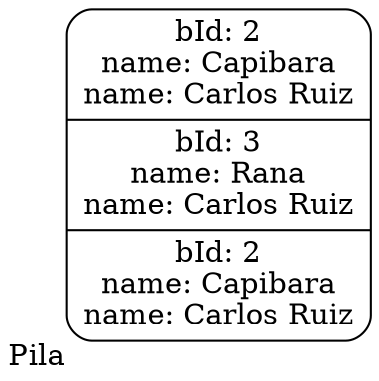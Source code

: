 digraph G {
            rankdir=LR;
            node[shape=Mrecord];
        Pila[xlabel="Pila" label="bId: 2\nname: Capibara\nname: Carlos Ruiz\n|bId: 3\nname: Rana\nname: Carlos Ruiz\n|bId: 2\nname: Capibara\nname: Carlos Ruiz\n"];
}